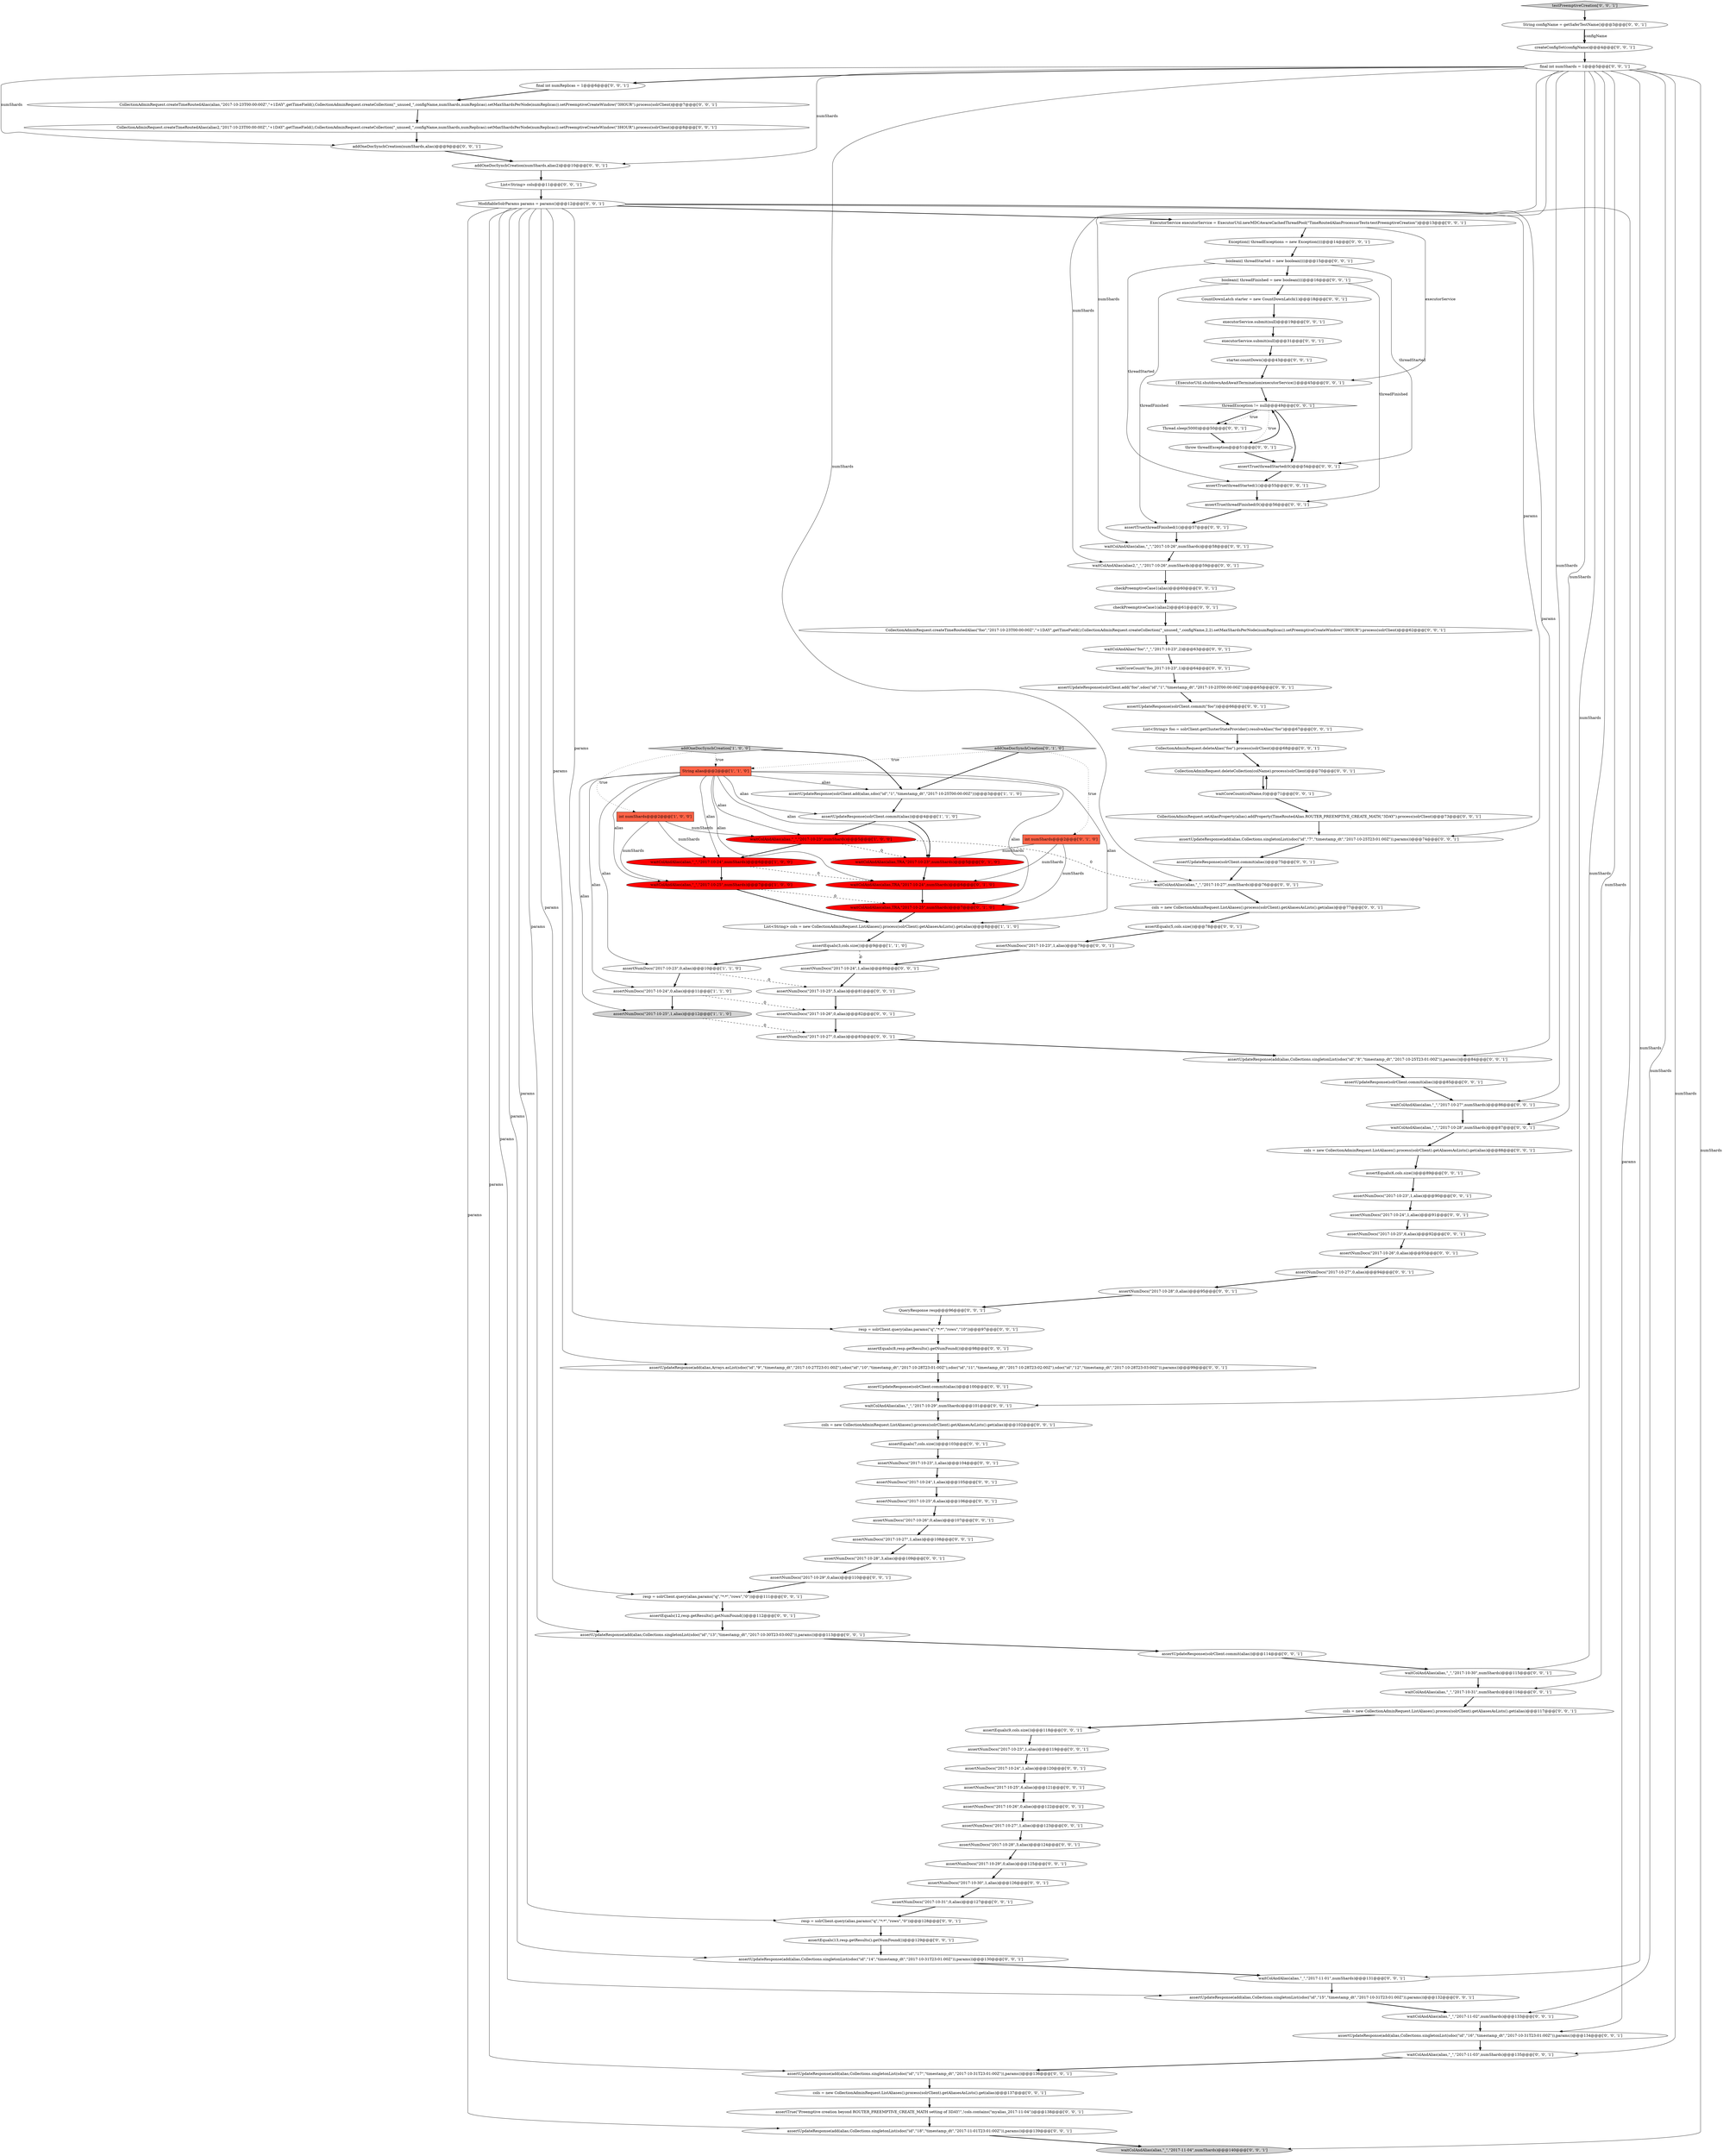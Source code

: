 digraph {
12 [style = filled, label = "assertUpdateResponse(solrClient.add(alias,sdoc(\"id\",\"1\",\"timestamp_dt\",\"2017-10-25T00:00:00Z\")))@@@3@@@['1', '1', '0']", fillcolor = white, shape = ellipse image = "AAA0AAABBB1BBB"];
83 [style = filled, label = "QueryResponse resp@@@96@@@['0', '0', '1']", fillcolor = white, shape = ellipse image = "AAA0AAABBB3BBB"];
73 [style = filled, label = "CollectionAdminRequest.createTimeRoutedAlias(\"foo\",\"2017-10-23T00:00:00Z\",\"+1DAY\",getTimeField(),CollectionAdminRequest.createCollection(\"_unused_\",configName,2,2).setMaxShardsPerNode(numReplicas)).setPreemptiveCreateWindow(\"3HOUR\").process(solrClient)@@@62@@@['0', '0', '1']", fillcolor = white, shape = ellipse image = "AAA0AAABBB3BBB"];
125 [style = filled, label = "assertEquals(5,cols.size())@@@78@@@['0', '0', '1']", fillcolor = white, shape = ellipse image = "AAA0AAABBB3BBB"];
76 [style = filled, label = "assertNumDocs(\"2017-10-25\",6,alias)@@@106@@@['0', '0', '1']", fillcolor = white, shape = ellipse image = "AAA0AAABBB3BBB"];
46 [style = filled, label = "cols = new CollectionAdminRequest.ListAliases().process(solrClient).getAliasesAsLists().get(alias)@@@102@@@['0', '0', '1']", fillcolor = white, shape = ellipse image = "AAA0AAABBB3BBB"];
7 [style = filled, label = "List<String> cols = new CollectionAdminRequest.ListAliases().process(solrClient).getAliasesAsLists().get(alias)@@@8@@@['1', '1', '0']", fillcolor = white, shape = ellipse image = "AAA0AAABBB1BBB"];
1 [style = filled, label = "addOneDocSynchCreation['1', '0', '0']", fillcolor = lightgray, shape = diamond image = "AAA0AAABBB1BBB"];
47 [style = filled, label = "assertNumDocs(\"2017-10-24\",1,alias)@@@80@@@['0', '0', '1']", fillcolor = white, shape = ellipse image = "AAA0AAABBB3BBB"];
3 [style = filled, label = "int numShards@@@2@@@['1', '0', '0']", fillcolor = tomato, shape = box image = "AAA0AAABBB1BBB"];
102 [style = filled, label = "assertNumDocs(\"2017-10-23\",1,alias)@@@119@@@['0', '0', '1']", fillcolor = white, shape = ellipse image = "AAA0AAABBB3BBB"];
52 [style = filled, label = "assertNumDocs(\"2017-10-28\",3,alias)@@@109@@@['0', '0', '1']", fillcolor = white, shape = ellipse image = "AAA0AAABBB3BBB"];
22 [style = filled, label = "starter.countDown()@@@43@@@['0', '0', '1']", fillcolor = white, shape = ellipse image = "AAA0AAABBB3BBB"];
115 [style = filled, label = "assertUpdateResponse(solrClient.commit(\"foo\"))@@@66@@@['0', '0', '1']", fillcolor = white, shape = ellipse image = "AAA0AAABBB3BBB"];
78 [style = filled, label = "CollectionAdminRequest.setAliasProperty(alias).addProperty(TimeRoutedAlias.ROUTER_PREEMPTIVE_CREATE_MATH,\"3DAY\").process(solrClient)@@@73@@@['0', '0', '1']", fillcolor = white, shape = ellipse image = "AAA0AAABBB3BBB"];
101 [style = filled, label = "assertUpdateResponse(add(alias,Arrays.asList(sdoc(\"id\",\"9\",\"timestamp_dt\",\"2017-10-27T23:01:00Z\"),sdoc(\"id\",\"10\",\"timestamp_dt\",\"2017-10-28T23:01:00Z\"),sdoc(\"id\",\"11\",\"timestamp_dt\",\"2017-10-28T23:02:00Z\"),sdoc(\"id\",\"12\",\"timestamp_dt\",\"2017-10-28T23:03:00Z\")),params))@@@99@@@['0', '0', '1']", fillcolor = white, shape = ellipse image = "AAA0AAABBB3BBB"];
85 [style = filled, label = "assertTrue(threadFinished(0()@@@56@@@['0', '0', '1']", fillcolor = white, shape = ellipse image = "AAA0AAABBB3BBB"];
70 [style = filled, label = "waitColAndAlias(alias,\"_\",\"2017-10-26\",numShards)@@@58@@@['0', '0', '1']", fillcolor = white, shape = ellipse image = "AAA0AAABBB3BBB"];
99 [style = filled, label = "assertNumDocs(\"2017-10-27\",0,alias)@@@83@@@['0', '0', '1']", fillcolor = white, shape = ellipse image = "AAA0AAABBB3BBB"];
55 [style = filled, label = "waitColAndAlias(alias,\"_\",\"2017-11-03\",numShards)@@@135@@@['0', '0', '1']", fillcolor = white, shape = ellipse image = "AAA0AAABBB3BBB"];
9 [style = filled, label = "assertUpdateResponse(solrClient.commit(alias))@@@4@@@['1', '1', '0']", fillcolor = white, shape = ellipse image = "AAA0AAABBB1BBB"];
98 [style = filled, label = "assertEquals(8,resp.getResults().getNumFound())@@@98@@@['0', '0', '1']", fillcolor = white, shape = ellipse image = "AAA0AAABBB3BBB"];
51 [style = filled, label = "threadException != null@@@49@@@['0', '0', '1']", fillcolor = white, shape = diamond image = "AAA0AAABBB3BBB"];
2 [style = filled, label = "assertEquals(3,cols.size())@@@9@@@['1', '1', '0']", fillcolor = white, shape = ellipse image = "AAA0AAABBB1BBB"];
112 [style = filled, label = "assertTrue(\"Preemptive creation beyond ROUTER_PREEMPTIVE_CREATE_MATH setting of 3DAY!\",!cols.contains(\"myalias_2017-11-04\"))@@@138@@@['0', '0', '1']", fillcolor = white, shape = ellipse image = "AAA0AAABBB3BBB"];
113 [style = filled, label = "assertUpdateResponse(solrClient.commit(alias))@@@100@@@['0', '0', '1']", fillcolor = white, shape = ellipse image = "AAA0AAABBB3BBB"];
103 [style = filled, label = "createConfigSet(configName)@@@4@@@['0', '0', '1']", fillcolor = white, shape = ellipse image = "AAA0AAABBB3BBB"];
117 [style = filled, label = "throw threadException@@@51@@@['0', '0', '1']", fillcolor = white, shape = ellipse image = "AAA0AAABBB3BBB"];
123 [style = filled, label = "List<String> cols@@@11@@@['0', '0', '1']", fillcolor = white, shape = ellipse image = "AAA0AAABBB3BBB"];
104 [style = filled, label = "waitColAndAlias(alias,\"_\",\"2017-10-27\",numShards)@@@86@@@['0', '0', '1']", fillcolor = white, shape = ellipse image = "AAA0AAABBB3BBB"];
108 [style = filled, label = "assertTrue(threadStarted(0()@@@54@@@['0', '0', '1']", fillcolor = white, shape = ellipse image = "AAA0AAABBB3BBB"];
106 [style = filled, label = "assertEquals(12,resp.getResults().getNumFound())@@@112@@@['0', '0', '1']", fillcolor = white, shape = ellipse image = "AAA0AAABBB3BBB"];
35 [style = filled, label = "assertNumDocs(\"2017-10-23\",1,alias)@@@79@@@['0', '0', '1']", fillcolor = white, shape = ellipse image = "AAA0AAABBB3BBB"];
64 [style = filled, label = "executorService.submit(null)@@@19@@@['0', '0', '1']", fillcolor = white, shape = ellipse image = "AAA0AAABBB3BBB"];
16 [style = filled, label = "waitColAndAlias(alias,TRA,\"2017-10-24\",numShards)@@@6@@@['0', '1', '0']", fillcolor = red, shape = ellipse image = "AAA1AAABBB2BBB"];
0 [style = filled, label = "waitColAndAlias(alias,\"_\",\"2017-10-25\",numShards)@@@7@@@['1', '0', '0']", fillcolor = red, shape = ellipse image = "AAA1AAABBB1BBB"];
43 [style = filled, label = "assertNumDocs(\"2017-10-25\",6,alias)@@@121@@@['0', '0', '1']", fillcolor = white, shape = ellipse image = "AAA0AAABBB3BBB"];
21 [style = filled, label = "assertNumDocs(\"2017-10-30\",1,alias)@@@126@@@['0', '0', '1']", fillcolor = white, shape = ellipse image = "AAA0AAABBB3BBB"];
62 [style = filled, label = "cols = new CollectionAdminRequest.ListAliases().process(solrClient).getAliasesAsLists().get(alias)@@@88@@@['0', '0', '1']", fillcolor = white, shape = ellipse image = "AAA0AAABBB3BBB"];
122 [style = filled, label = "assertNumDocs(\"2017-10-29\",0,alias)@@@125@@@['0', '0', '1']", fillcolor = white, shape = ellipse image = "AAA0AAABBB3BBB"];
111 [style = filled, label = "assertUpdateResponse(solrClient.commit(alias))@@@85@@@['0', '0', '1']", fillcolor = white, shape = ellipse image = "AAA0AAABBB3BBB"];
97 [style = filled, label = "assertUpdateResponse(add(alias,Collections.singletonList(sdoc(\"id\",\"8\",\"timestamp_dt\",\"2017-10-25T23:01:00Z\")),params))@@@84@@@['0', '0', '1']", fillcolor = white, shape = ellipse image = "AAA0AAABBB3BBB"];
74 [style = filled, label = "waitCoreCount(colName,0)@@@71@@@['0', '0', '1']", fillcolor = white, shape = ellipse image = "AAA0AAABBB3BBB"];
4 [style = filled, label = "String alias@@@2@@@['1', '1', '0']", fillcolor = tomato, shape = box image = "AAA0AAABBB1BBB"];
91 [style = filled, label = "final int numShards = 1@@@5@@@['0', '0', '1']", fillcolor = white, shape = ellipse image = "AAA0AAABBB3BBB"];
36 [style = filled, label = "assertUpdateResponse(add(alias,Collections.singletonList(sdoc(\"id\",\"17\",\"timestamp_dt\",\"2017-10-31T23:01:00Z\")),params))@@@136@@@['0', '0', '1']", fillcolor = white, shape = ellipse image = "AAA0AAABBB3BBB"];
66 [style = filled, label = "cols = new CollectionAdminRequest.ListAliases().process(solrClient).getAliasesAsLists().get(alias)@@@137@@@['0', '0', '1']", fillcolor = white, shape = ellipse image = "AAA0AAABBB3BBB"];
14 [style = filled, label = "waitColAndAlias(alias,TRA,\"2017-10-25\",numShards)@@@7@@@['0', '1', '0']", fillcolor = red, shape = ellipse image = "AAA1AAABBB2BBB"];
87 [style = filled, label = "assertTrue(threadStarted(1()@@@55@@@['0', '0', '1']", fillcolor = white, shape = ellipse image = "AAA0AAABBB3BBB"];
67 [style = filled, label = "assertUpdateResponse(solrClient.commit(alias))@@@114@@@['0', '0', '1']", fillcolor = white, shape = ellipse image = "AAA0AAABBB3BBB"];
90 [style = filled, label = "assertNumDocs(\"2017-10-23\",1,alias)@@@90@@@['0', '0', '1']", fillcolor = white, shape = ellipse image = "AAA0AAABBB3BBB"];
37 [style = filled, label = "assertNumDocs(\"2017-10-26\",0,alias)@@@122@@@['0', '0', '1']", fillcolor = white, shape = ellipse image = "AAA0AAABBB3BBB"];
29 [style = filled, label = "CollectionAdminRequest.createTimeRoutedAlias(alias2,\"2017-10-23T00:00:00Z\",\"+1DAY\",getTimeField(),CollectionAdminRequest.createCollection(\"_unused_\",configName,numShards,numReplicas).setMaxShardsPerNode(numReplicas)).setPreemptiveCreateWindow(\"3HOUR\").process(solrClient)@@@8@@@['0', '0', '1']", fillcolor = white, shape = ellipse image = "AAA0AAABBB3BBB"];
68 [style = filled, label = "assertNumDocs(\"2017-10-28\",0,alias)@@@95@@@['0', '0', '1']", fillcolor = white, shape = ellipse image = "AAA0AAABBB3BBB"];
89 [style = filled, label = "assertEquals(13,resp.getResults().getNumFound())@@@129@@@['0', '0', '1']", fillcolor = white, shape = ellipse image = "AAA0AAABBB3BBB"];
54 [style = filled, label = "assertNumDocs(\"2017-10-25\",5,alias)@@@81@@@['0', '0', '1']", fillcolor = white, shape = ellipse image = "AAA0AAABBB3BBB"];
84 [style = filled, label = "assertNumDocs(\"2017-10-24\",1,alias)@@@120@@@['0', '0', '1']", fillcolor = white, shape = ellipse image = "AAA0AAABBB3BBB"];
48 [style = filled, label = "assertUpdateResponse(solrClient.commit(alias))@@@75@@@['0', '0', '1']", fillcolor = white, shape = ellipse image = "AAA0AAABBB3BBB"];
27 [style = filled, label = "assertNumDocs(\"2017-10-26\",0,alias)@@@93@@@['0', '0', '1']", fillcolor = white, shape = ellipse image = "AAA0AAABBB3BBB"];
86 [style = filled, label = "waitColAndAlias(\"foo\",\"_\",\"2017-10-23\",2)@@@63@@@['0', '0', '1']", fillcolor = white, shape = ellipse image = "AAA0AAABBB3BBB"];
57 [style = filled, label = "final int numReplicas = 1@@@6@@@['0', '0', '1']", fillcolor = white, shape = ellipse image = "AAA0AAABBB3BBB"];
63 [style = filled, label = "assertUpdateResponse(add(alias,Collections.singletonList(sdoc(\"id\",\"16\",\"timestamp_dt\",\"2017-10-31T23:01:00Z\")),params))@@@134@@@['0', '0', '1']", fillcolor = white, shape = ellipse image = "AAA0AAABBB3BBB"];
109 [style = filled, label = "assertNumDocs(\"2017-10-24\",1,alias)@@@91@@@['0', '0', '1']", fillcolor = white, shape = ellipse image = "AAA0AAABBB3BBB"];
8 [style = filled, label = "assertNumDocs(\"2017-10-24\",0,alias)@@@11@@@['1', '1', '0']", fillcolor = white, shape = ellipse image = "AAA0AAABBB1BBB"];
19 [style = filled, label = "waitCoreCount(\"foo_2017-10-23\",1)@@@64@@@['0', '0', '1']", fillcolor = white, shape = ellipse image = "AAA0AAABBB3BBB"];
30 [style = filled, label = "executorService.submit(null)@@@31@@@['0', '0', '1']", fillcolor = white, shape = ellipse image = "AAA0AAABBB3BBB"];
28 [style = filled, label = "assertNumDocs(\"2017-10-27\",1,alias)@@@108@@@['0', '0', '1']", fillcolor = white, shape = ellipse image = "AAA0AAABBB3BBB"];
40 [style = filled, label = "assertNumDocs(\"2017-10-26\",0,alias)@@@107@@@['0', '0', '1']", fillcolor = white, shape = ellipse image = "AAA0AAABBB3BBB"];
81 [style = filled, label = "CollectionAdminRequest.deleteAlias(\"foo\").process(solrClient)@@@68@@@['0', '0', '1']", fillcolor = white, shape = ellipse image = "AAA0AAABBB3BBB"];
116 [style = filled, label = "waitColAndAlias(alias,\"_\",\"2017-11-01\",numShards)@@@131@@@['0', '0', '1']", fillcolor = white, shape = ellipse image = "AAA0AAABBB3BBB"];
75 [style = filled, label = "waitColAndAlias(alias,\"_\",\"2017-10-31\",numShards)@@@116@@@['0', '0', '1']", fillcolor = white, shape = ellipse image = "AAA0AAABBB3BBB"];
110 [style = filled, label = "waitColAndAlias(alias,\"_\",\"2017-10-28\",numShards)@@@87@@@['0', '0', '1']", fillcolor = white, shape = ellipse image = "AAA0AAABBB3BBB"];
94 [style = filled, label = "resp = solrClient.query(alias,params(\"q\",\"*:*\",\"rows\",\"0\"))@@@128@@@['0', '0', '1']", fillcolor = white, shape = ellipse image = "AAA0AAABBB3BBB"];
107 [style = filled, label = "Thread.sleep(5000)@@@50@@@['0', '0', '1']", fillcolor = white, shape = ellipse image = "AAA0AAABBB3BBB"];
10 [style = filled, label = "assertNumDocs(\"2017-10-23\",0,alias)@@@10@@@['1', '1', '0']", fillcolor = white, shape = ellipse image = "AAA0AAABBB1BBB"];
50 [style = filled, label = "cols = new CollectionAdminRequest.ListAliases().process(solrClient).getAliasesAsLists().get(alias)@@@77@@@['0', '0', '1']", fillcolor = white, shape = ellipse image = "AAA0AAABBB3BBB"];
100 [style = filled, label = "assertUpdateResponse(add(alias,Collections.singletonList(sdoc(\"id\",\"18\",\"timestamp_dt\",\"2017-11-01T23:01:00Z\")),params))@@@139@@@['0', '0', '1']", fillcolor = white, shape = ellipse image = "AAA0AAABBB3BBB"];
118 [style = filled, label = "assertEquals(6,cols.size())@@@89@@@['0', '0', '1']", fillcolor = white, shape = ellipse image = "AAA0AAABBB3BBB"];
17 [style = filled, label = "int numShards@@@2@@@['0', '1', '0']", fillcolor = tomato, shape = box image = "AAA0AAABBB2BBB"];
6 [style = filled, label = "waitColAndAlias(alias,\"_\",\"2017-10-24\",numShards)@@@6@@@['1', '0', '0']", fillcolor = red, shape = ellipse image = "AAA1AAABBB1BBB"];
33 [style = filled, label = "CollectionAdminRequest.createTimeRoutedAlias(alias,\"2017-10-23T00:00:00Z\",\"+1DAY\",getTimeField(),CollectionAdminRequest.createCollection(\"_unused_\",configName,numShards,numReplicas).setMaxShardsPerNode(numReplicas)).setPreemptiveCreateWindow(\"3HOUR\").process(solrClient)@@@7@@@['0', '0', '1']", fillcolor = white, shape = ellipse image = "AAA0AAABBB3BBB"];
23 [style = filled, label = "assertUpdateResponse(add(alias,Collections.singletonList(sdoc(\"id\",\"15\",\"timestamp_dt\",\"2017-10-31T23:01:00Z\")),params))@@@132@@@['0', '0', '1']", fillcolor = white, shape = ellipse image = "AAA0AAABBB3BBB"];
15 [style = filled, label = "waitColAndAlias(alias,TRA,\"2017-10-23\",numShards)@@@5@@@['0', '1', '0']", fillcolor = red, shape = ellipse image = "AAA1AAABBB2BBB"];
71 [style = filled, label = "assertNumDocs(\"2017-10-24\",1,alias)@@@105@@@['0', '0', '1']", fillcolor = white, shape = ellipse image = "AAA0AAABBB3BBB"];
42 [style = filled, label = "assertTrue(threadFinished(1()@@@57@@@['0', '0', '1']", fillcolor = white, shape = ellipse image = "AAA0AAABBB3BBB"];
53 [style = filled, label = "waitColAndAlias(alias2,\"_\",\"2017-10-26\",numShards)@@@59@@@['0', '0', '1']", fillcolor = white, shape = ellipse image = "AAA0AAABBB3BBB"];
56 [style = filled, label = "checkPreemptiveCase1(alias)@@@60@@@['0', '0', '1']", fillcolor = white, shape = ellipse image = "AAA0AAABBB3BBB"];
38 [style = filled, label = "assertUpdateResponse(solrClient.add(\"foo\",sdoc(\"id\",\"1\",\"timestamp_dt\",\"2017-10-23T00:00:00Z\")))@@@65@@@['0', '0', '1']", fillcolor = white, shape = ellipse image = "AAA0AAABBB3BBB"];
96 [style = filled, label = "assertNumDocs(\"2017-10-27\",1,alias)@@@123@@@['0', '0', '1']", fillcolor = white, shape = ellipse image = "AAA0AAABBB3BBB"];
121 [style = filled, label = "boolean(( threadStarted = new boolean((((@@@15@@@['0', '0', '1']", fillcolor = white, shape = ellipse image = "AAA0AAABBB3BBB"];
39 [style = filled, label = "assertNumDocs(\"2017-10-25\",6,alias)@@@92@@@['0', '0', '1']", fillcolor = white, shape = ellipse image = "AAA0AAABBB3BBB"];
58 [style = filled, label = "waitColAndAlias(alias,\"_\",\"2017-10-30\",numShards)@@@115@@@['0', '0', '1']", fillcolor = white, shape = ellipse image = "AAA0AAABBB3BBB"];
105 [style = filled, label = "checkPreemptiveCase1(alias2)@@@61@@@['0', '0', '1']", fillcolor = white, shape = ellipse image = "AAA0AAABBB3BBB"];
24 [style = filled, label = "testPreemptiveCreation['0', '0', '1']", fillcolor = lightgray, shape = diamond image = "AAA0AAABBB3BBB"];
31 [style = filled, label = "addOneDocSynchCreation(numShards,alias2)@@@10@@@['0', '0', '1']", fillcolor = white, shape = ellipse image = "AAA0AAABBB3BBB"];
25 [style = filled, label = "assertNumDocs(\"2017-10-28\",3,alias)@@@124@@@['0', '0', '1']", fillcolor = white, shape = ellipse image = "AAA0AAABBB3BBB"];
18 [style = filled, label = "ExecutorService executorService = ExecutorUtil.newMDCAwareCachedThreadPool(\"TimeRoutedAliasProcessorTestx-testPreemptiveCreation\")@@@13@@@['0', '0', '1']", fillcolor = white, shape = ellipse image = "AAA0AAABBB3BBB"];
44 [style = filled, label = "CountDownLatch starter = new CountDownLatch(1)@@@18@@@['0', '0', '1']", fillcolor = white, shape = ellipse image = "AAA0AAABBB3BBB"];
92 [style = filled, label = "boolean(( threadFinished = new boolean((((@@@16@@@['0', '0', '1']", fillcolor = white, shape = ellipse image = "AAA0AAABBB3BBB"];
80 [style = filled, label = "waitColAndAlias(alias,\"_\",\"2017-11-04\",numShards)@@@140@@@['0', '0', '1']", fillcolor = lightgray, shape = ellipse image = "AAA0AAABBB3BBB"];
11 [style = filled, label = "assertNumDocs(\"2017-10-25\",1,alias)@@@12@@@['1', '1', '0']", fillcolor = lightgray, shape = ellipse image = "AAA0AAABBB1BBB"];
82 [style = filled, label = "List<String> foo = solrClient.getClusterStateProvider().resolveAlias(\"foo\")@@@67@@@['0', '0', '1']", fillcolor = white, shape = ellipse image = "AAA0AAABBB3BBB"];
120 [style = filled, label = "{ExecutorUtil.shutdownAndAwaitTermination(executorService)}@@@45@@@['0', '0', '1']", fillcolor = white, shape = ellipse image = "AAA0AAABBB3BBB"];
41 [style = filled, label = "resp = solrClient.query(alias,params(\"q\",\"*:*\",\"rows\",\"0\"))@@@111@@@['0', '0', '1']", fillcolor = white, shape = ellipse image = "AAA0AAABBB3BBB"];
26 [style = filled, label = "assertUpdateResponse(add(alias,Collections.singletonList(sdoc(\"id\",\"7\",\"timestamp_dt\",\"2017-10-25T23:01:00Z\")),params))@@@74@@@['0', '0', '1']", fillcolor = white, shape = ellipse image = "AAA0AAABBB3BBB"];
60 [style = filled, label = "waitColAndAlias(alias,\"_\",\"2017-10-27\",numShards)@@@76@@@['0', '0', '1']", fillcolor = white, shape = ellipse image = "AAA0AAABBB3BBB"];
59 [style = filled, label = "ModifiableSolrParams params = params()@@@12@@@['0', '0', '1']", fillcolor = white, shape = ellipse image = "AAA0AAABBB3BBB"];
34 [style = filled, label = "assertEquals(7,cols.size())@@@103@@@['0', '0', '1']", fillcolor = white, shape = ellipse image = "AAA0AAABBB3BBB"];
119 [style = filled, label = "assertUpdateResponse(add(alias,Collections.singletonList(sdoc(\"id\",\"13\",\"timestamp_dt\",\"2017-10-30T23:03:00Z\")),params))@@@113@@@['0', '0', '1']", fillcolor = white, shape = ellipse image = "AAA0AAABBB3BBB"];
45 [style = filled, label = "cols = new CollectionAdminRequest.ListAliases().process(solrClient).getAliasesAsLists().get(alias)@@@117@@@['0', '0', '1']", fillcolor = white, shape = ellipse image = "AAA0AAABBB3BBB"];
93 [style = filled, label = "waitColAndAlias(alias,\"_\",\"2017-10-29\",numShards)@@@101@@@['0', '0', '1']", fillcolor = white, shape = ellipse image = "AAA0AAABBB3BBB"];
114 [style = filled, label = "assertNumDocs(\"2017-10-27\",0,alias)@@@94@@@['0', '0', '1']", fillcolor = white, shape = ellipse image = "AAA0AAABBB3BBB"];
69 [style = filled, label = "assertUpdateResponse(add(alias,Collections.singletonList(sdoc(\"id\",\"14\",\"timestamp_dt\",\"2017-10-31T23:01:00Z\")),params))@@@130@@@['0', '0', '1']", fillcolor = white, shape = ellipse image = "AAA0AAABBB3BBB"];
88 [style = filled, label = "String configName = getSaferTestName()@@@3@@@['0', '0', '1']", fillcolor = white, shape = ellipse image = "AAA0AAABBB3BBB"];
72 [style = filled, label = "assertNumDocs(\"2017-10-31\",0,alias)@@@127@@@['0', '0', '1']", fillcolor = white, shape = ellipse image = "AAA0AAABBB3BBB"];
20 [style = filled, label = "assertNumDocs(\"2017-10-29\",0,alias)@@@110@@@['0', '0', '1']", fillcolor = white, shape = ellipse image = "AAA0AAABBB3BBB"];
49 [style = filled, label = "waitColAndAlias(alias,\"_\",\"2017-11-02\",numShards)@@@133@@@['0', '0', '1']", fillcolor = white, shape = ellipse image = "AAA0AAABBB3BBB"];
79 [style = filled, label = "assertEquals(9,cols.size())@@@118@@@['0', '0', '1']", fillcolor = white, shape = ellipse image = "AAA0AAABBB3BBB"];
32 [style = filled, label = "resp = solrClient.query(alias,params(\"q\",\"*:*\",\"rows\",\"10\"))@@@97@@@['0', '0', '1']", fillcolor = white, shape = ellipse image = "AAA0AAABBB3BBB"];
65 [style = filled, label = "addOneDocSynchCreation(numShards,alias)@@@9@@@['0', '0', '1']", fillcolor = white, shape = ellipse image = "AAA0AAABBB3BBB"];
77 [style = filled, label = "Exception(( threadExceptions = new Exception((((@@@14@@@['0', '0', '1']", fillcolor = white, shape = ellipse image = "AAA0AAABBB3BBB"];
95 [style = filled, label = "assertNumDocs(\"2017-10-26\",0,alias)@@@82@@@['0', '0', '1']", fillcolor = white, shape = ellipse image = "AAA0AAABBB3BBB"];
5 [style = filled, label = "waitColAndAlias(alias,\"_\",\"2017-10-23\",numShards)@@@5@@@['1', '0', '0']", fillcolor = red, shape = ellipse image = "AAA1AAABBB1BBB"];
13 [style = filled, label = "addOneDocSynchCreation['0', '1', '0']", fillcolor = lightgray, shape = diamond image = "AAA0AAABBB2BBB"];
61 [style = filled, label = "assertNumDocs(\"2017-10-23\",1,alias)@@@104@@@['0', '0', '1']", fillcolor = white, shape = ellipse image = "AAA0AAABBB3BBB"];
124 [style = filled, label = "CollectionAdminRequest.deleteCollection(colName).process(solrClient)@@@70@@@['0', '0', '1']", fillcolor = white, shape = ellipse image = "AAA0AAABBB3BBB"];
59->36 [style = solid, label="params"];
100->80 [style = bold, label=""];
34->61 [style = bold, label=""];
55->36 [style = bold, label=""];
4->5 [style = solid, label="alias"];
46->34 [style = bold, label=""];
83->32 [style = bold, label=""];
91->65 [style = solid, label="numShards"];
93->46 [style = bold, label=""];
124->74 [style = bold, label=""];
57->33 [style = bold, label=""];
88->103 [style = bold, label=""];
17->14 [style = solid, label="numShards"];
114->68 [style = bold, label=""];
51->108 [style = bold, label=""];
60->50 [style = bold, label=""];
2->47 [style = dashed, label="0"];
70->53 [style = bold, label=""];
12->9 [style = bold, label=""];
14->7 [style = bold, label=""];
99->97 [style = bold, label=""];
4->10 [style = solid, label="alias"];
1->3 [style = dotted, label="true"];
63->55 [style = bold, label=""];
37->96 [style = bold, label=""];
25->122 [style = bold, label=""];
21->72 [style = bold, label=""];
91->49 [style = solid, label="numShards"];
120->51 [style = bold, label=""];
10->8 [style = bold, label=""];
28->52 [style = bold, label=""];
79->102 [style = bold, label=""];
91->93 [style = solid, label="numShards"];
1->12 [style = bold, label=""];
9->5 [style = bold, label=""];
113->93 [style = bold, label=""];
16->14 [style = bold, label=""];
85->42 [style = bold, label=""];
4->9 [style = solid, label="alias"];
49->63 [style = bold, label=""];
121->108 [style = solid, label="threadStarted"];
67->58 [style = bold, label=""];
38->115 [style = bold, label=""];
8->11 [style = bold, label=""];
54->95 [style = bold, label=""];
51->117 [style = dotted, label="true"];
59->32 [style = solid, label="params"];
58->75 [style = bold, label=""];
110->62 [style = bold, label=""];
13->4 [style = dotted, label="true"];
88->103 [style = solid, label="configName"];
23->49 [style = bold, label=""];
13->17 [style = dotted, label="true"];
74->124 [style = bold, label=""];
4->15 [style = solid, label="alias"];
94->89 [style = bold, label=""];
74->78 [style = bold, label=""];
97->111 [style = bold, label=""];
42->70 [style = bold, label=""];
3->5 [style = solid, label="numShards"];
91->110 [style = solid, label="numShards"];
59->26 [style = solid, label="params"];
91->75 [style = solid, label="numShards"];
59->97 [style = solid, label="params"];
95->99 [style = bold, label=""];
59->101 [style = solid, label="params"];
103->91 [style = bold, label=""];
68->83 [style = bold, label=""];
17->16 [style = solid, label="numShards"];
61->71 [style = bold, label=""];
1->4 [style = dotted, label="true"];
4->12 [style = solid, label="alias"];
91->58 [style = solid, label="numShards"];
75->45 [style = bold, label=""];
4->7 [style = solid, label="alias"];
91->60 [style = solid, label="numShards"];
106->119 [style = bold, label=""];
125->35 [style = bold, label=""];
0->7 [style = bold, label=""];
33->29 [style = bold, label=""];
96->25 [style = bold, label=""];
6->16 [style = dashed, label="0"];
20->41 [style = bold, label=""];
13->12 [style = bold, label=""];
117->108 [style = bold, label=""];
5->6 [style = bold, label=""];
117->51 [style = bold, label=""];
47->54 [style = bold, label=""];
123->59 [style = bold, label=""];
7->2 [style = bold, label=""];
98->101 [style = bold, label=""];
24->88 [style = bold, label=""];
102->84 [style = bold, label=""];
59->18 [style = bold, label=""];
53->56 [style = bold, label=""];
78->26 [style = bold, label=""];
26->48 [style = bold, label=""];
19->38 [style = bold, label=""];
36->66 [style = bold, label=""];
118->90 [style = bold, label=""];
59->41 [style = solid, label="params"];
4->14 [style = solid, label="alias"];
76->40 [style = bold, label=""];
50->125 [style = bold, label=""];
116->23 [style = bold, label=""];
91->31 [style = solid, label="numShards"];
17->15 [style = solid, label="numShards"];
87->85 [style = bold, label=""];
92->44 [style = bold, label=""];
91->80 [style = solid, label="numShards"];
65->31 [style = bold, label=""];
90->109 [style = bold, label=""];
59->119 [style = solid, label="params"];
84->43 [style = bold, label=""];
92->42 [style = solid, label="threadFinished"];
109->39 [style = bold, label=""];
2->10 [style = bold, label=""];
51->107 [style = bold, label=""];
5->60 [style = dashed, label="0"];
112->100 [style = bold, label=""];
59->94 [style = solid, label="params"];
29->65 [style = bold, label=""];
31->123 [style = bold, label=""];
18->77 [style = bold, label=""];
101->113 [style = bold, label=""];
71->76 [style = bold, label=""];
91->70 [style = solid, label="numShards"];
77->121 [style = bold, label=""];
11->99 [style = dashed, label="0"];
59->100 [style = solid, label="params"];
105->73 [style = bold, label=""];
107->117 [style = bold, label=""];
59->69 [style = solid, label="params"];
111->104 [style = bold, label=""];
69->116 [style = bold, label=""];
86->19 [style = bold, label=""];
51->107 [style = dotted, label="true"];
91->104 [style = solid, label="numShards"];
56->105 [style = bold, label=""];
27->114 [style = bold, label=""];
119->67 [style = bold, label=""];
122->21 [style = bold, label=""];
64->30 [style = bold, label=""];
62->118 [style = bold, label=""];
18->120 [style = solid, label="executorService"];
91->53 [style = solid, label="numShards"];
91->57 [style = bold, label=""];
5->15 [style = dashed, label="0"];
45->79 [style = bold, label=""];
32->98 [style = bold, label=""];
4->0 [style = solid, label="alias"];
3->0 [style = solid, label="numShards"];
82->81 [style = bold, label=""];
66->112 [style = bold, label=""];
81->124 [style = bold, label=""];
8->95 [style = dashed, label="0"];
30->22 [style = bold, label=""];
4->11 [style = solid, label="alias"];
41->106 [style = bold, label=""];
89->69 [style = bold, label=""];
4->16 [style = solid, label="alias"];
6->0 [style = bold, label=""];
4->6 [style = solid, label="alias"];
48->60 [style = bold, label=""];
40->28 [style = bold, label=""];
59->23 [style = solid, label="params"];
39->27 [style = bold, label=""];
43->37 [style = bold, label=""];
92->85 [style = solid, label="threadFinished"];
15->16 [style = bold, label=""];
52->20 [style = bold, label=""];
73->86 [style = bold, label=""];
115->82 [style = bold, label=""];
0->14 [style = dashed, label="0"];
10->54 [style = dashed, label="0"];
91->55 [style = solid, label="numShards"];
59->63 [style = solid, label="params"];
4->8 [style = solid, label="alias"];
9->15 [style = bold, label=""];
121->87 [style = solid, label="threadStarted"];
35->47 [style = bold, label=""];
108->87 [style = bold, label=""];
104->110 [style = bold, label=""];
121->92 [style = bold, label=""];
91->116 [style = solid, label="numShards"];
72->94 [style = bold, label=""];
44->64 [style = bold, label=""];
3->6 [style = solid, label="numShards"];
22->120 [style = bold, label=""];
}
